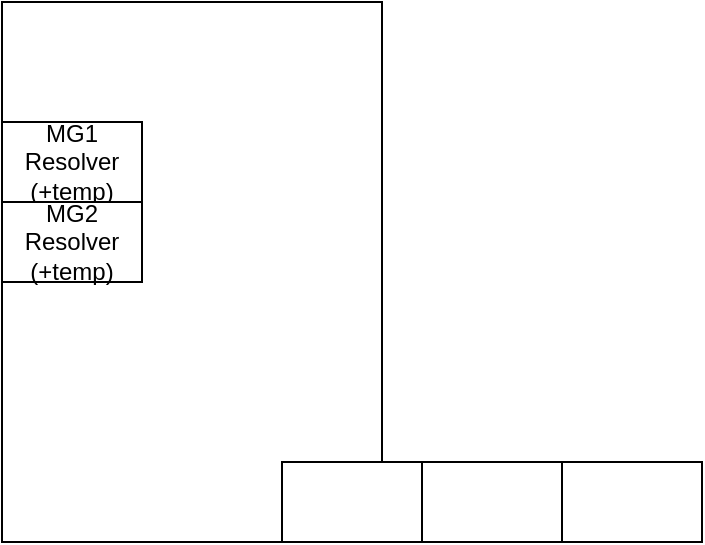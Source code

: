 <mxfile version="20.3.0" type="device"><diagram id="zEMEe3-nXHmX91J0xQLH" name="Page-1"><mxGraphModel dx="611" dy="382" grid="1" gridSize="10" guides="1" tooltips="1" connect="1" arrows="1" fold="1" page="1" pageScale="1" pageWidth="850" pageHeight="1100" math="0" shadow="0"><root><mxCell id="0"/><mxCell id="1" parent="0"/><mxCell id="CupRli84bOKfKAzshsBn-1" value="" style="rounded=0;whiteSpace=wrap;html=1;" vertex="1" parent="1"><mxGeometry x="360" y="190" width="190" height="270" as="geometry"/></mxCell><mxCell id="CupRli84bOKfKAzshsBn-2" value="" style="rounded=0;whiteSpace=wrap;html=1;" vertex="1" parent="1"><mxGeometry x="360" y="250" width="70" height="40" as="geometry"/></mxCell><mxCell id="CupRli84bOKfKAzshsBn-3" value="MG1 Resolver (+temp)" style="text;html=1;strokeColor=none;fillColor=none;align=center;verticalAlign=middle;whiteSpace=wrap;rounded=0;" vertex="1" parent="1"><mxGeometry x="365" y="255" width="60" height="30" as="geometry"/></mxCell><mxCell id="CupRli84bOKfKAzshsBn-4" value="" style="rounded=0;whiteSpace=wrap;html=1;" vertex="1" parent="1"><mxGeometry x="500" y="420" width="70" height="40" as="geometry"/></mxCell><mxCell id="CupRli84bOKfKAzshsBn-5" value="MG2 Resolver (+temp)" style="rounded=0;whiteSpace=wrap;html=1;" vertex="1" parent="1"><mxGeometry x="360" y="290" width="70" height="40" as="geometry"/></mxCell><mxCell id="CupRli84bOKfKAzshsBn-6" value="" style="rounded=0;whiteSpace=wrap;html=1;" vertex="1" parent="1"><mxGeometry x="570" y="420" width="70" height="40" as="geometry"/></mxCell><mxCell id="CupRli84bOKfKAzshsBn-7" value="" style="rounded=0;whiteSpace=wrap;html=1;" vertex="1" parent="1"><mxGeometry x="640" y="420" width="70" height="40" as="geometry"/></mxCell></root></mxGraphModel></diagram></mxfile>